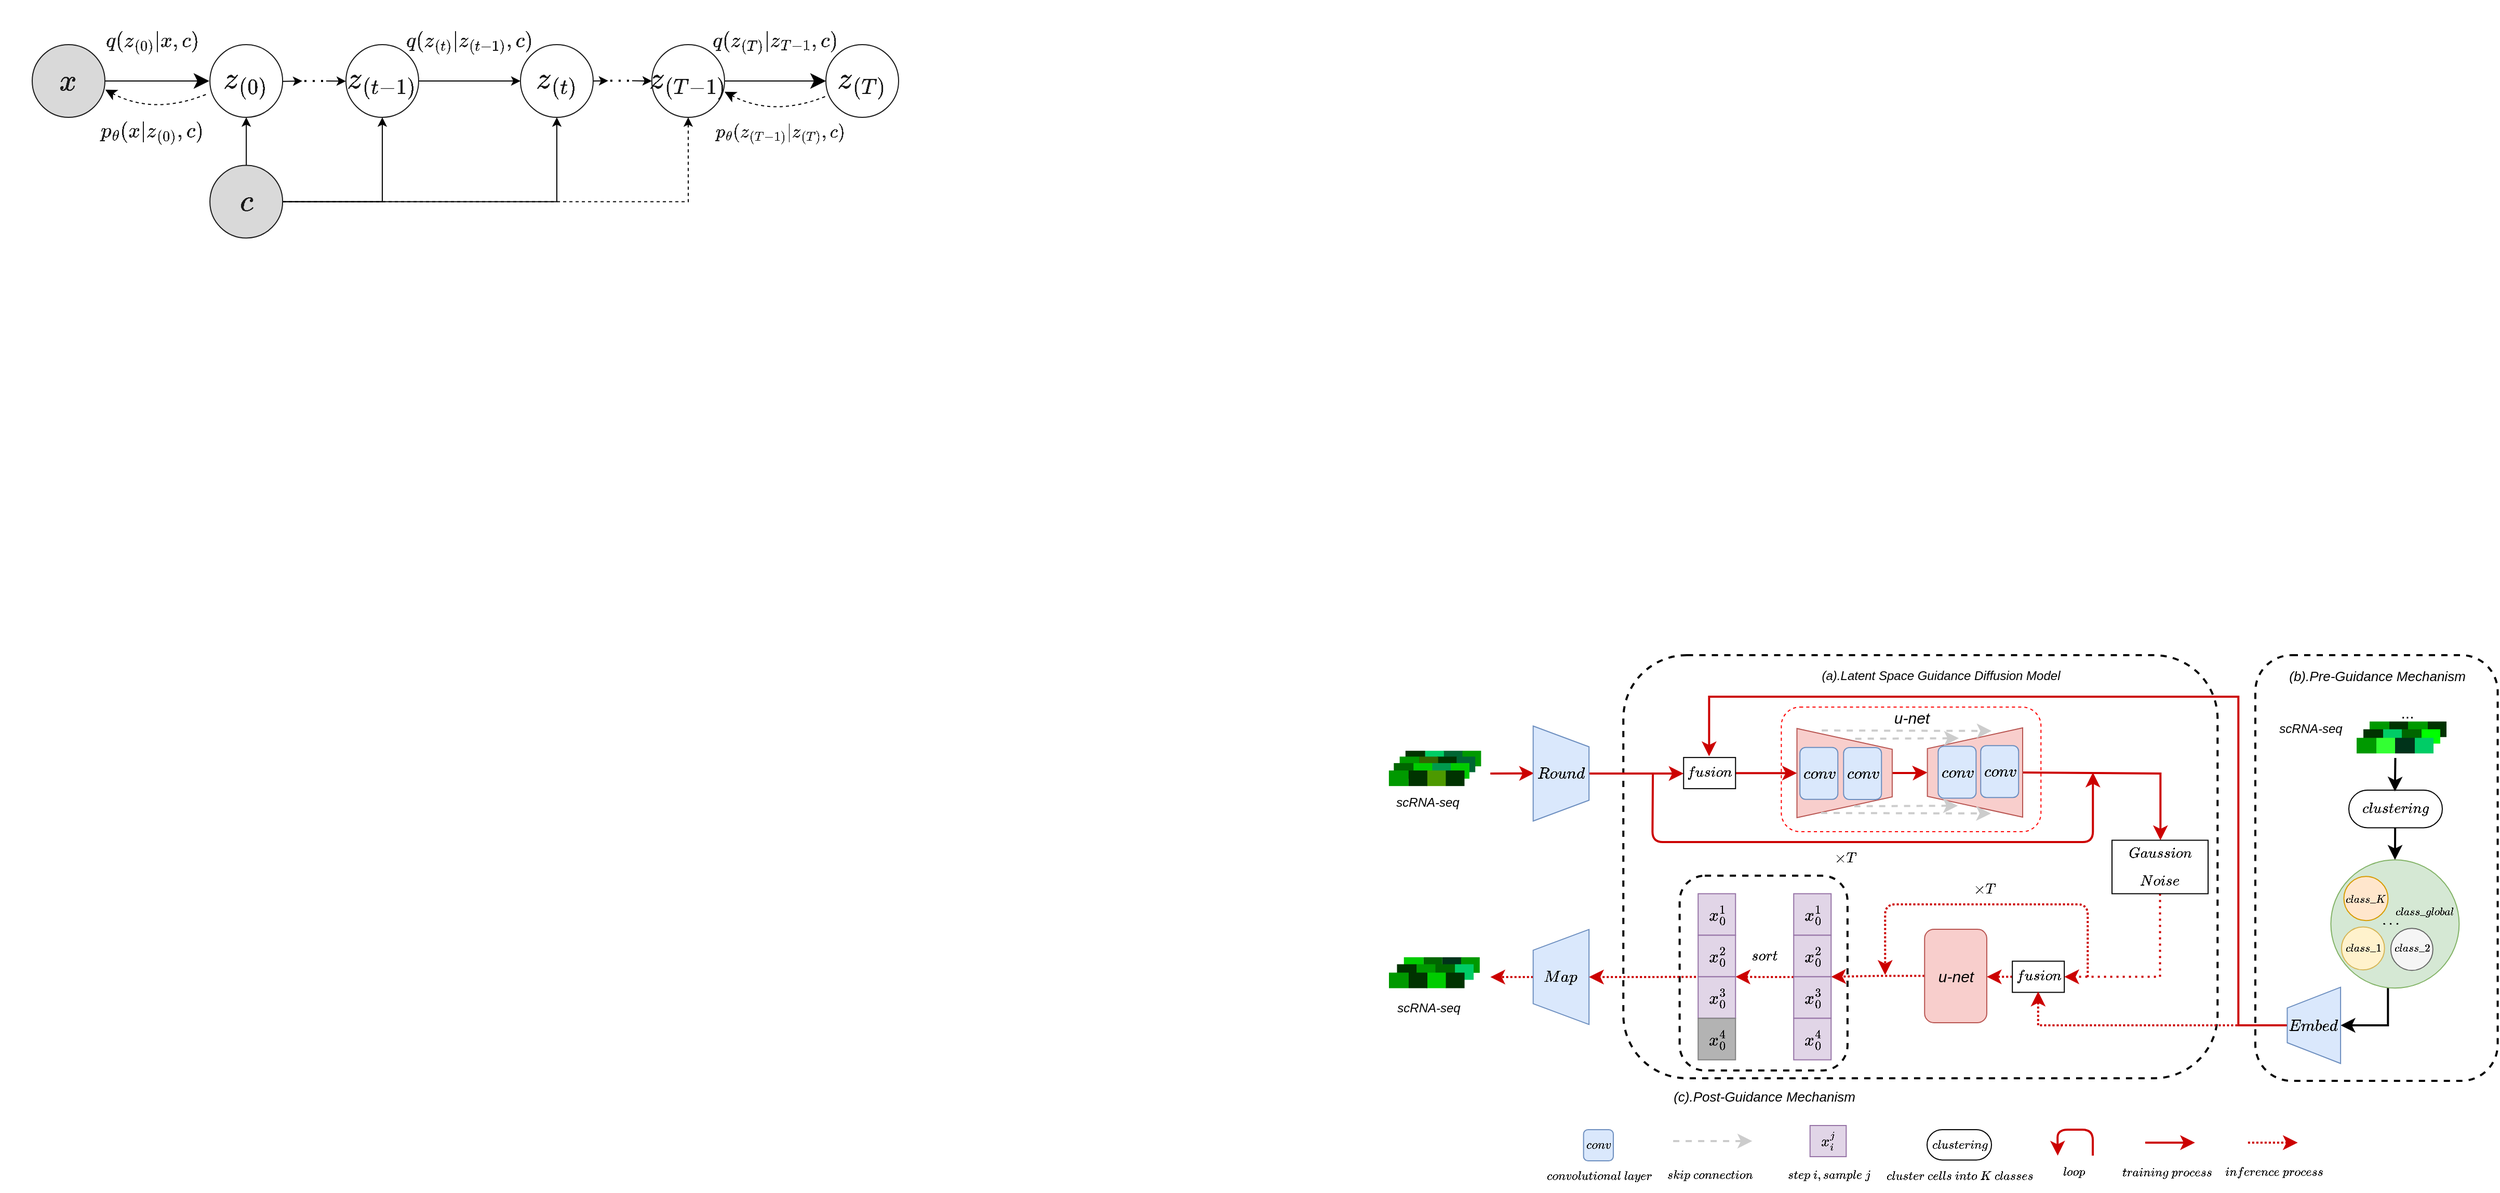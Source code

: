 <mxfile version="21.2.1" type="github">
  <diagram id="a45cf8ec-cd66-6f27-3ac3-be6e809c9e4a" name="Page-1">
    <mxGraphModel dx="1455" dy="835" grid="1" gridSize="10" guides="1" tooltips="1" connect="1" arrows="1" fold="1" page="1" pageScale="1" pageWidth="827" pageHeight="1169" background="none" math="1" shadow="0">
      <root>
        <mxCell id="0" />
        <mxCell id="1" parent="0" />
        <mxCell id="-l9Mk85zTir52LxoKMyz-278" value="" style="rounded=1;whiteSpace=wrap;html=1;strokeColor=default;fontSize=13;fontColor=#000000;fillColor=#FFFFFF;gradientColor=none;fontStyle=2;dashed=1;strokeWidth=2;" parent="1" vertex="1">
          <mxGeometry x="2169.98" y="630" width="233.3" height="410" as="geometry" />
        </mxCell>
        <mxCell id="-l9Mk85zTir52LxoKMyz-266" value="" style="rounded=1;whiteSpace=wrap;html=1;fontSize=13;fontStyle=2;dashed=1;strokeWidth=2;" parent="1" vertex="1">
          <mxGeometry x="1561.63" y="630" width="572" height="407.5" as="geometry" />
        </mxCell>
        <mxCell id="-l9Mk85zTir52LxoKMyz-371" value="" style="rounded=1;whiteSpace=wrap;html=1;dashed=1;sketch=0;fontSize=13;strokeColor=#000000;strokeWidth=2;" parent="1" vertex="1">
          <mxGeometry x="1615.82" y="842.43" width="161.61" height="187.57" as="geometry" />
        </mxCell>
        <mxCell id="-l9Mk85zTir52LxoKMyz-288" value="" style="shape=partialRectangle;html=1;whiteSpace=wrap;connectable=0;overflow=hidden;fillColor=#009900;top=0;left=0;bottom=0;right=0;pointerEvents=1;rounded=1;strokeColor=default;fontFamily=Helvetica;fontSize=12;fontColor=default;fontStyle=2" parent="1" vertex="1">
          <mxGeometry x="2316.99" y="693.89" width="19" height="15" as="geometry">
            <mxRectangle width="19" height="15" as="alternateBounds" />
          </mxGeometry>
        </mxCell>
        <mxCell id="-l9Mk85zTir52LxoKMyz-289" value="" style="shape=partialRectangle;html=1;whiteSpace=wrap;connectable=0;overflow=hidden;fillColor=#003300;top=0;left=0;bottom=0;right=0;pointerEvents=1;rounded=1;strokeColor=default;fontFamily=Helvetica;fontSize=12;fontColor=default;fontStyle=2" parent="1" vertex="1">
          <mxGeometry x="2335.99" y="693.89" width="18" height="15" as="geometry">
            <mxRectangle width="18" height="15" as="alternateBounds" />
          </mxGeometry>
        </mxCell>
        <mxCell id="-l9Mk85zTir52LxoKMyz-297" value="" style="shape=partialRectangle;html=1;whiteSpace=wrap;connectable=0;overflow=hidden;fillColor=#009900;top=0;left=0;bottom=0;right=0;pointerEvents=1;rounded=1;strokeColor=default;fontFamily=Helvetica;fontSize=12;fontColor=default;fontStyle=2" parent="1" vertex="1">
          <mxGeometry x="2279.99" y="693.89" width="19" height="15" as="geometry">
            <mxRectangle width="19" height="15" as="alternateBounds" />
          </mxGeometry>
        </mxCell>
        <mxCell id="-l9Mk85zTir52LxoKMyz-298" value="" style="shape=partialRectangle;html=1;whiteSpace=wrap;connectable=0;overflow=hidden;fillColor=#003300;top=0;left=0;bottom=0;right=0;pointerEvents=1;rounded=1;strokeColor=default;fontFamily=Helvetica;fontSize=12;fontColor=default;fontStyle=2" parent="1" vertex="1">
          <mxGeometry x="2298.99" y="693.89" width="18" height="15" as="geometry">
            <mxRectangle width="18" height="15" as="alternateBounds" />
          </mxGeometry>
        </mxCell>
        <mxCell id="-l9Mk85zTir52LxoKMyz-263" value="" style="rounded=1;whiteSpace=wrap;html=1;strokeColor=#FF0000;fontFamily=Helvetica;fontSize=12;fillColor=#FFFFFF;fontStyle=2;dashed=1;strokeWidth=1;" parent="1" vertex="1">
          <mxGeometry x="1713.7" y="680" width="249.93" height="120" as="geometry" />
        </mxCell>
        <mxCell id="-l9Mk85zTir52LxoKMyz-358" value="" style="shape=partialRectangle;html=1;whiteSpace=wrap;connectable=0;overflow=hidden;fillColor=#00FF00;top=0;left=0;bottom=0;right=0;pointerEvents=1;rounded=1;strokeColor=default;fontFamily=Helvetica;fontSize=12;fontColor=default;fontStyle=2" parent="1" vertex="1">
          <mxGeometry x="2329.99" y="701.39" width="18" height="13.8" as="geometry">
            <mxRectangle width="18" height="15" as="alternateBounds" />
          </mxGeometry>
        </mxCell>
        <mxCell id="-l9Mk85zTir52LxoKMyz-286" value="" style="shape=partialRectangle;html=1;whiteSpace=wrap;connectable=0;overflow=hidden;fillColor=#006600;top=0;left=0;bottom=0;right=0;pointerEvents=1;rounded=1;strokeColor=default;fontFamily=Helvetica;fontSize=12;fontColor=default;fontStyle=2" parent="1" vertex="1">
          <mxGeometry x="2310.99" y="701.39" width="19" height="13" as="geometry">
            <mxRectangle width="19" height="13" as="alternateBounds" />
          </mxGeometry>
        </mxCell>
        <mxCell id="-l9Mk85zTir52LxoKMyz-295" value="" style="shape=partialRectangle;html=1;whiteSpace=wrap;connectable=0;overflow=hidden;fillColor=#003300;top=0;left=0;bottom=0;right=0;pointerEvents=1;rounded=1;strokeColor=default;fontFamily=Helvetica;fontSize=12;fontColor=default;fontStyle=2" parent="1" vertex="1">
          <mxGeometry x="2273.99" y="701.39" width="19" height="13" as="geometry">
            <mxRectangle width="19" height="13" as="alternateBounds" />
          </mxGeometry>
        </mxCell>
        <mxCell id="-l9Mk85zTir52LxoKMyz-296" value="" style="shape=partialRectangle;html=1;whiteSpace=wrap;connectable=0;overflow=hidden;fillColor=#00CC66;top=0;left=0;bottom=0;right=0;pointerEvents=1;rounded=1;strokeColor=default;fontFamily=Helvetica;fontSize=12;fontColor=default;fontStyle=2" parent="1" vertex="1">
          <mxGeometry x="2292.99" y="701.39" width="18" height="13" as="geometry">
            <mxRectangle width="18" height="13" as="alternateBounds" />
          </mxGeometry>
        </mxCell>
        <mxCell id="-l9Mk85zTir52LxoKMyz-353" value="" style="shape=partialRectangle;html=1;whiteSpace=wrap;connectable=0;overflow=hidden;fillColor=#006633;top=0;left=0;bottom=0;right=0;pointerEvents=1;rounded=1;strokeColor=default;fontFamily=Helvetica;fontSize=12;fontColor=default;fontStyle=2" parent="1" vertex="1">
          <mxGeometry x="1388.05" y="722.07" width="19" height="15" as="geometry">
            <mxRectangle width="19" height="15" as="alternateBounds" />
          </mxGeometry>
        </mxCell>
        <mxCell id="-l9Mk85zTir52LxoKMyz-354" value="" style="shape=partialRectangle;html=1;whiteSpace=wrap;connectable=0;overflow=hidden;fillColor=#009900;top=0;left=0;bottom=0;right=0;pointerEvents=1;rounded=1;strokeColor=default;fontFamily=Helvetica;fontSize=12;fontColor=default;fontStyle=2" parent="1" vertex="1">
          <mxGeometry x="1406.7" y="722.07" width="18" height="15" as="geometry">
            <mxRectangle width="18" height="15" as="alternateBounds" />
          </mxGeometry>
        </mxCell>
        <mxCell id="-l9Mk85zTir52LxoKMyz-355" value="" style="shape=partialRectangle;html=1;whiteSpace=wrap;connectable=0;overflow=hidden;fillColor=#003300;top=0;left=0;bottom=0;right=0;pointerEvents=1;rounded=1;strokeColor=default;fontFamily=Helvetica;fontSize=12;fontColor=default;fontStyle=2" parent="1" vertex="1">
          <mxGeometry x="1351.92" y="722.07" width="19" height="15" as="geometry">
            <mxRectangle width="19" height="15" as="alternateBounds" />
          </mxGeometry>
        </mxCell>
        <mxCell id="-l9Mk85zTir52LxoKMyz-356" value="" style="shape=partialRectangle;html=1;whiteSpace=wrap;connectable=0;overflow=hidden;fillColor=#00CC66;top=0;left=0;bottom=0;right=0;pointerEvents=1;rounded=1;strokeColor=default;fontFamily=Helvetica;fontSize=12;fontColor=default;fontStyle=2" parent="1" vertex="1">
          <mxGeometry x="1370.92" y="722.07" width="18" height="15" as="geometry">
            <mxRectangle width="18" height="15" as="alternateBounds" />
          </mxGeometry>
        </mxCell>
        <mxCell id="-l9Mk85zTir52LxoKMyz-349" value="" style="shape=partialRectangle;html=1;whiteSpace=wrap;connectable=0;overflow=hidden;fillColor=#003300;top=0;left=0;bottom=0;right=0;pointerEvents=1;rounded=1;strokeColor=default;fontFamily=Helvetica;fontSize=12;fontColor=default;fontStyle=2" parent="1" vertex="1">
          <mxGeometry x="1382.46" y="727.7" width="19" height="15" as="geometry">
            <mxRectangle width="19" height="15" as="alternateBounds" />
          </mxGeometry>
        </mxCell>
        <mxCell id="-l9Mk85zTir52LxoKMyz-350" value="" style="shape=partialRectangle;html=1;whiteSpace=wrap;connectable=0;overflow=hidden;fillColor=#006633;top=0;left=0;bottom=0;right=0;pointerEvents=1;rounded=1;strokeColor=default;fontFamily=Helvetica;fontSize=12;fontColor=default;fontStyle=2" parent="1" vertex="1">
          <mxGeometry x="1401.11" y="727.7" width="18" height="15" as="geometry">
            <mxRectangle width="18" height="15" as="alternateBounds" />
          </mxGeometry>
        </mxCell>
        <mxCell id="-l9Mk85zTir52LxoKMyz-351" value="" style="shape=partialRectangle;html=1;whiteSpace=wrap;connectable=0;overflow=hidden;fillColor=#009900;top=0;left=0;bottom=0;right=0;pointerEvents=1;rounded=1;strokeColor=default;fontFamily=Helvetica;fontSize=12;fontColor=default;fontStyle=2;gradientColor=none;" parent="1" vertex="1">
          <mxGeometry x="1346.33" y="727.7" width="19" height="15" as="geometry">
            <mxRectangle width="19" height="15" as="alternateBounds" />
          </mxGeometry>
        </mxCell>
        <mxCell id="-l9Mk85zTir52LxoKMyz-352" value="" style="shape=partialRectangle;html=1;whiteSpace=wrap;connectable=0;overflow=hidden;fillColor=#336600;top=0;left=0;bottom=0;right=0;pointerEvents=1;rounded=1;strokeColor=default;fontFamily=Helvetica;fontSize=12;fontColor=default;fontStyle=2" parent="1" vertex="1">
          <mxGeometry x="1365.33" y="727.7" width="18" height="15" as="geometry">
            <mxRectangle width="18" height="15" as="alternateBounds" />
          </mxGeometry>
        </mxCell>
        <mxCell id="-l9Mk85zTir52LxoKMyz-345" value="" style="shape=partialRectangle;html=1;whiteSpace=wrap;connectable=0;overflow=hidden;fillColor=#00994D;top=0;left=0;bottom=0;right=0;pointerEvents=1;rounded=1;strokeColor=default;fontFamily=Helvetica;fontSize=12;fontColor=default;fontStyle=2" parent="1" vertex="1">
          <mxGeometry x="1376.81" y="733.95" width="19" height="15" as="geometry">
            <mxRectangle width="19" height="15" as="alternateBounds" />
          </mxGeometry>
        </mxCell>
        <mxCell id="-l9Mk85zTir52LxoKMyz-346" value="" style="shape=partialRectangle;html=1;whiteSpace=wrap;connectable=0;overflow=hidden;fillColor=#00CC00;top=0;left=0;bottom=0;right=0;pointerEvents=1;rounded=1;strokeColor=default;fontFamily=Helvetica;fontSize=12;fontColor=default;fontStyle=2" parent="1" vertex="1">
          <mxGeometry x="1395.46" y="733.95" width="18" height="15" as="geometry">
            <mxRectangle width="18" height="15" as="alternateBounds" />
          </mxGeometry>
        </mxCell>
        <mxCell id="-l9Mk85zTir52LxoKMyz-347" value="" style="shape=partialRectangle;html=1;whiteSpace=wrap;connectable=0;overflow=hidden;fillColor=#006600;top=0;left=0;bottom=0;right=0;pointerEvents=1;rounded=1;strokeColor=default;fontFamily=Helvetica;fontSize=12;fontColor=default;fontStyle=2" parent="1" vertex="1">
          <mxGeometry x="1340.68" y="733.95" width="19" height="15" as="geometry">
            <mxRectangle width="19" height="15" as="alternateBounds" />
          </mxGeometry>
        </mxCell>
        <mxCell id="-l9Mk85zTir52LxoKMyz-348" value="" style="shape=partialRectangle;html=1;whiteSpace=wrap;connectable=0;overflow=hidden;fillColor=#00CC00;top=0;left=0;bottom=0;right=0;pointerEvents=1;rounded=1;strokeColor=default;fontFamily=Helvetica;fontSize=12;fontColor=default;fontStyle=2" parent="1" vertex="1">
          <mxGeometry x="1359.68" y="733.95" width="18" height="15" as="geometry">
            <mxRectangle width="18" height="15" as="alternateBounds" />
          </mxGeometry>
        </mxCell>
        <mxCell id="-l9Mk85zTir52LxoKMyz-212" value="" style="shape=partialRectangle;html=1;whiteSpace=wrap;connectable=0;overflow=hidden;top=0;left=0;bottom=0;right=0;pointerEvents=1;rounded=1;fontFamily=Helvetica;fontSize=12;fillColor=#00331A;fontStyle=2" parent="1" vertex="1">
          <mxGeometry x="1387.39" y="920.94" width="19" height="15" as="geometry">
            <mxRectangle width="19" height="15" as="alternateBounds" />
          </mxGeometry>
        </mxCell>
        <mxCell id="-l9Mk85zTir52LxoKMyz-213" value="" style="shape=partialRectangle;html=1;whiteSpace=wrap;connectable=0;overflow=hidden;fillColor=#009900;top=0;left=0;bottom=0;right=0;pointerEvents=1;rounded=1;strokeColor=default;fontFamily=Helvetica;fontSize=12;fontColor=default;fontStyle=2" parent="1" vertex="1">
          <mxGeometry x="1405.39" y="920.94" width="18" height="15" as="geometry">
            <mxRectangle width="18" height="15" as="alternateBounds" />
          </mxGeometry>
        </mxCell>
        <mxCell id="-l9Mk85zTir52LxoKMyz-241" value="" style="shape=partialRectangle;html=1;whiteSpace=wrap;connectable=0;overflow=hidden;top=0;left=0;bottom=0;right=0;pointerEvents=1;rounded=1;fontFamily=Helvetica;fontSize=12;fillColor=#00CC00;fontStyle=2" parent="1" vertex="1">
          <mxGeometry x="1350.39" y="920.94" width="19" height="15" as="geometry">
            <mxRectangle width="19" height="15" as="alternateBounds" />
          </mxGeometry>
        </mxCell>
        <mxCell id="-l9Mk85zTir52LxoKMyz-242" value="" style="shape=partialRectangle;html=1;whiteSpace=wrap;connectable=0;overflow=hidden;fillColor=#006600;top=0;left=0;bottom=0;right=0;pointerEvents=1;rounded=1;strokeColor=default;fontFamily=Helvetica;fontSize=12;fontColor=default;fontStyle=2" parent="1" vertex="1">
          <mxGeometry x="1369.39" y="920.94" width="18" height="15" as="geometry">
            <mxRectangle width="18" height="15" as="alternateBounds" />
          </mxGeometry>
        </mxCell>
        <mxCell id="-l9Mk85zTir52LxoKMyz-331" value="" style="shape=partialRectangle;html=1;whiteSpace=wrap;connectable=0;overflow=hidden;fillColor=#006600;top=0;left=0;bottom=0;right=0;pointerEvents=1;rounded=1;strokeColor=default;fontFamily=Helvetica;fontSize=12;fontColor=default;fontStyle=2" parent="1" vertex="1">
          <mxGeometry x="1380.87" y="927.69" width="19" height="15" as="geometry">
            <mxRectangle width="19" height="15" as="alternateBounds" />
          </mxGeometry>
        </mxCell>
        <mxCell id="-l9Mk85zTir52LxoKMyz-332" value="" style="shape=partialRectangle;html=1;whiteSpace=wrap;connectable=0;overflow=hidden;fillColor=#00CC66;top=0;left=0;bottom=0;right=0;pointerEvents=1;rounded=1;strokeColor=default;fontFamily=Helvetica;fontSize=12;fontColor=default;fontStyle=2" parent="1" vertex="1">
          <mxGeometry x="1399.52" y="927.69" width="18" height="15" as="geometry">
            <mxRectangle width="18" height="15" as="alternateBounds" />
          </mxGeometry>
        </mxCell>
        <mxCell id="-l9Mk85zTir52LxoKMyz-333" value="" style="shape=partialRectangle;html=1;whiteSpace=wrap;connectable=0;overflow=hidden;fillColor=#003300;top=0;left=0;bottom=0;right=0;pointerEvents=1;rounded=1;strokeColor=default;fontFamily=Helvetica;fontSize=12;fontColor=default;fontStyle=2" parent="1" vertex="1">
          <mxGeometry x="1343.74" y="927.69" width="19" height="15" as="geometry">
            <mxRectangle width="19" height="15" as="alternateBounds" />
          </mxGeometry>
        </mxCell>
        <mxCell id="-l9Mk85zTir52LxoKMyz-334" value="" style="shape=partialRectangle;html=1;whiteSpace=wrap;connectable=0;overflow=hidden;fillColor=#009900;top=0;left=0;bottom=0;right=0;pointerEvents=1;rounded=1;strokeColor=default;fontFamily=Helvetica;fontSize=12;fontColor=default;fontStyle=2" parent="1" vertex="1">
          <mxGeometry x="1362.74" y="927.69" width="18" height="15" as="geometry">
            <mxRectangle width="18" height="15" as="alternateBounds" />
          </mxGeometry>
        </mxCell>
        <mxCell id="-l9Mk85zTir52LxoKMyz-21" value="" style="ellipse;whiteSpace=wrap;html=1;aspect=fixed;fontSize=72;fontColor=#1A1A1A;" parent="1" vertex="1">
          <mxGeometry height="2.75" as="geometry" />
        </mxCell>
        <mxCell id="-l9Mk85zTir52LxoKMyz-260" style="edgeStyle=orthogonalEdgeStyle;rounded=0;jumpSize=16;orthogonalLoop=1;jettySize=auto;html=1;entryX=0.5;entryY=1;entryDx=0;entryDy=0;fontSize=13;fontColor=#000000;startArrow=none;startFill=0;endArrow=classic;endFill=1;startSize=16;endSize=8;fontStyle=2;strokeWidth=2;" parent="1" source="-l9Mk85zTir52LxoKMyz-162" target="-l9Mk85zTir52LxoKMyz-259" edge="1">
          <mxGeometry relative="1" as="geometry">
            <mxPoint x="2279.08" y="978.31" as="targetPoint" />
            <Array as="points">
              <mxPoint x="2297.63" y="987" />
            </Array>
          </mxGeometry>
        </mxCell>
        <mxCell id="-l9Mk85zTir52LxoKMyz-162" value="" style="ellipse;whiteSpace=wrap;html=1;aspect=fixed;labelBorderColor=none;fillColor=#d5e8d4;strokeColor=#82b366;fontStyle=2;sketch=0;" parent="1" vertex="1">
          <mxGeometry x="2242.68" y="827.13" width="123.5" height="123.5" as="geometry" />
        </mxCell>
        <mxCell id="-l9Mk85zTir52LxoKMyz-163" value="" style="ellipse;whiteSpace=wrap;html=1;aspect=fixed;labelBorderColor=none;gradientDirection=south;fillColor=#fff2cc;strokeColor=#d6b656;fontStyle=2" parent="1" vertex="1">
          <mxGeometry x="2252.93" y="891.73" width="41.4" height="41.4" as="geometry" />
        </mxCell>
        <mxCell id="-l9Mk85zTir52LxoKMyz-310" style="edgeStyle=orthogonalEdgeStyle;rounded=0;jumpSize=16;orthogonalLoop=1;jettySize=auto;html=1;fontSize=15;fontColor=#000000;startArrow=none;startFill=0;endArrow=classic;endFill=1;startSize=16;endSize=8;strokeWidth=2;dashed=1;dashPattern=1 1;strokeColor=#CC0000;" parent="1" source="-l9Mk85zTir52LxoKMyz-169" target="-l9Mk85zTir52LxoKMyz-172" edge="1">
          <mxGeometry relative="1" as="geometry">
            <Array as="points">
              <mxPoint x="1923.63" y="939" />
              <mxPoint x="1923.63" y="939" />
            </Array>
          </mxGeometry>
        </mxCell>
        <mxCell id="-l9Mk85zTir52LxoKMyz-169" value="" style="rounded=0;whiteSpace=wrap;html=1;fontStyle=2" parent="1" vertex="1">
          <mxGeometry x="1936.09" y="924.75" width="50" height="30" as="geometry" />
        </mxCell>
        <mxCell id="-l9Mk85zTir52LxoKMyz-170" value="$$fusion$$" style="text;html=1;align=center;verticalAlign=middle;resizable=0;points=[];autosize=1;strokeColor=none;fillColor=none;fontSize=12;fontFamily=Helvetica;fontColor=default;fontStyle=2" parent="1" vertex="1">
          <mxGeometry x="1921.09" y="923.94" width="80" height="30" as="geometry" />
        </mxCell>
        <mxCell id="-l9Mk85zTir52LxoKMyz-309" style="edgeStyle=orthogonalEdgeStyle;rounded=0;jumpSize=16;orthogonalLoop=1;jettySize=auto;html=1;entryX=1;entryY=0.5;entryDx=0;entryDy=0;fontSize=15;fontColor=#000000;startArrow=none;startFill=0;endArrow=classic;endFill=1;startSize=16;endSize=8;strokeWidth=2;strokeColor=#CC0000;dashed=1;dashPattern=1 2;" parent="1" source="-l9Mk85zTir52LxoKMyz-178" target="-l9Mk85zTir52LxoKMyz-169" edge="1">
          <mxGeometry relative="1" as="geometry">
            <Array as="points">
              <mxPoint x="2078.63" y="940" />
            </Array>
          </mxGeometry>
        </mxCell>
        <mxCell id="-l9Mk85zTir52LxoKMyz-183" value="&lt;font style=&quot;font-size: 12px;&quot;&gt;scRNA-seq&lt;/font&gt;" style="text;html=1;align=center;verticalAlign=middle;resizable=0;points=[];autosize=1;strokeColor=none;fillColor=none;fontSize=10;fontFamily=Helvetica;fontColor=default;horizontal=0;fontStyle=2;rotation=90;" parent="1" vertex="1">
          <mxGeometry x="1353.4" y="737.07" width="40" height="70" as="geometry" />
        </mxCell>
        <mxCell id="-l9Mk85zTir52LxoKMyz-185" value="&lt;font style=&quot;font-size: 9px;&quot;&gt;$$class\_1$$&lt;/font&gt;" style="text;html=1;align=center;verticalAlign=middle;resizable=0;points=[];autosize=1;strokeColor=none;fillColor=none;fontSize=14;fontFamily=Helvetica;fontColor=default;fontStyle=2" parent="1" vertex="1">
          <mxGeometry x="2233.63" y="897.12" width="80" height="30" as="geometry" />
        </mxCell>
        <mxCell id="-l9Mk85zTir52LxoKMyz-189" value="$$×T$$" style="text;html=1;align=center;verticalAlign=middle;resizable=0;points=[];autosize=1;strokeColor=none;fillColor=none;fontStyle=2" parent="1" vertex="1">
          <mxGeometry x="1878.76" y="840.12" width="60" height="30" as="geometry" />
        </mxCell>
        <mxCell id="-l9Mk85zTir52LxoKMyz-216" value="" style="shape=partialRectangle;html=1;whiteSpace=wrap;connectable=0;overflow=hidden;fillColor=#00CC00;top=0;left=0;bottom=0;right=0;pointerEvents=1;rounded=1;strokeColor=default;fontFamily=Helvetica;fontSize=12;fontColor=default;fontStyle=2" parent="1" vertex="1">
          <mxGeometry x="1372.13" y="935.75" width="19" height="15" as="geometry">
            <mxRectangle width="19" height="15" as="alternateBounds" />
          </mxGeometry>
        </mxCell>
        <mxCell id="-l9Mk85zTir52LxoKMyz-217" value="" style="shape=partialRectangle;html=1;whiteSpace=wrap;connectable=0;overflow=hidden;fillColor=#003300;top=0;left=0;bottom=0;right=0;pointerEvents=1;rounded=1;strokeColor=default;fontFamily=Helvetica;fontSize=12;fontColor=default;fontStyle=2" parent="1" vertex="1">
          <mxGeometry x="1390.78" y="935.75" width="18" height="15" as="geometry">
            <mxRectangle width="18" height="15" as="alternateBounds" />
          </mxGeometry>
        </mxCell>
        <mxCell id="-l9Mk85zTir52LxoKMyz-222" value="" style="ellipse;whiteSpace=wrap;html=1;aspect=fixed;labelBorderColor=none;gradientDirection=south;fillColor=#f5f5f5;fontColor=#333333;strokeColor=#666666;fontStyle=2" parent="1" vertex="1">
          <mxGeometry x="2300.41" y="893.13" width="40.5" height="40.5" as="geometry" />
        </mxCell>
        <mxCell id="-l9Mk85zTir52LxoKMyz-223" value="&lt;font style=&quot;font-size: 9px;&quot;&gt;$$class\_2$$&lt;/font&gt;" style="text;html=1;align=center;verticalAlign=middle;resizable=0;points=[];autosize=1;strokeColor=none;fillColor=none;fontSize=14;fontFamily=Helvetica;fontColor=default;fontStyle=2" parent="1" vertex="1">
          <mxGeometry x="2280.81" y="897.12" width="80" height="30" as="geometry" />
        </mxCell>
        <mxCell id="-l9Mk85zTir52LxoKMyz-224" value="" style="ellipse;whiteSpace=wrap;html=1;aspect=fixed;labelBorderColor=none;gradientDirection=south;fillColor=#ffe6cc;strokeColor=#d79b00;fontStyle=2" parent="1" vertex="1">
          <mxGeometry x="2255.21" y="843.13" width="42.5" height="42.5" as="geometry" />
        </mxCell>
        <mxCell id="-l9Mk85zTir52LxoKMyz-225" value="&lt;font style=&quot;font-size: 9px;&quot;&gt;$$class\_K$$&lt;/font&gt;" style="text;html=1;align=center;verticalAlign=middle;resizable=0;points=[];autosize=1;strokeColor=none;fillColor=none;fontSize=14;fontFamily=Helvetica;fontColor=default;fontStyle=2" parent="1" vertex="1">
          <mxGeometry x="2236.46" y="850.0" width="80" height="30" as="geometry" />
        </mxCell>
        <mxCell id="-l9Mk85zTir52LxoKMyz-226" value="&lt;font style=&quot;font-size: 12px;&quot;&gt;$$...$$&lt;/font&gt;" style="text;html=1;align=center;verticalAlign=middle;resizable=0;points=[];autosize=1;strokeColor=none;fillColor=none;fontStyle=2" parent="1" vertex="1">
          <mxGeometry x="2270.16" y="870.12" width="60" height="30" as="geometry" />
        </mxCell>
        <mxCell id="-l9Mk85zTir52LxoKMyz-227" value="&lt;font style=&quot;font-size: 9px;&quot;&gt;$$class\_global$$&lt;/font&gt;" style="text;html=1;align=center;verticalAlign=middle;resizable=0;points=[];autosize=1;strokeColor=none;fillColor=none;fontStyle=2" parent="1" vertex="1">
          <mxGeometry x="2282.54" y="861.63" width="100" height="30" as="geometry" />
        </mxCell>
        <mxCell id="-l9Mk85zTir52LxoKMyz-239" value="&lt;font style=&quot;font-size: 12px;&quot;&gt;$$sort$$&lt;/font&gt;" style="text;html=1;align=center;verticalAlign=middle;resizable=0;points=[];autosize=1;strokeColor=none;fillColor=none;fontSize=18;fontStyle=2" parent="1" vertex="1">
          <mxGeometry x="1661.63" y="899.75" width="70" height="40" as="geometry" />
        </mxCell>
        <mxCell id="-l9Mk85zTir52LxoKMyz-245" value="" style="shape=partialRectangle;html=1;whiteSpace=wrap;connectable=0;overflow=hidden;fillColor=#009900;top=0;left=0;bottom=0;right=0;pointerEvents=1;rounded=1;strokeColor=default;fontFamily=Helvetica;fontSize=12;fontColor=default;fontStyle=2" parent="1" vertex="1">
          <mxGeometry x="1336" y="935.75" width="19" height="15" as="geometry">
            <mxRectangle width="19" height="15" as="alternateBounds" />
          </mxGeometry>
        </mxCell>
        <mxCell id="-l9Mk85zTir52LxoKMyz-246" value="" style="shape=partialRectangle;html=1;whiteSpace=wrap;connectable=0;overflow=hidden;fillColor=#003300;top=0;left=0;bottom=0;right=0;pointerEvents=1;rounded=1;strokeColor=default;fontFamily=Helvetica;fontSize=12;fontColor=default;fontStyle=2" parent="1" vertex="1">
          <mxGeometry x="1355" y="935.75" width="18" height="15" as="geometry">
            <mxRectangle width="18" height="15" as="alternateBounds" />
          </mxGeometry>
        </mxCell>
        <mxCell id="-l9Mk85zTir52LxoKMyz-315" style="edgeStyle=orthogonalEdgeStyle;rounded=0;jumpSize=16;orthogonalLoop=1;jettySize=auto;html=1;fontSize=15;fontColor=#000000;startArrow=none;startFill=0;endArrow=classic;endFill=1;startSize=16;endSize=8;strokeWidth=2;dashed=1;dashPattern=1 1;strokeColor=#CC0000;" parent="1" source="-l9Mk85zTir52LxoKMyz-253" edge="1">
          <mxGeometry relative="1" as="geometry">
            <mxPoint x="1433.63" y="940" as="targetPoint" />
          </mxGeometry>
        </mxCell>
        <mxCell id="-l9Mk85zTir52LxoKMyz-253" value="" style="shape=trapezoid;perimeter=trapezoidPerimeter;whiteSpace=wrap;html=1;fixedSize=1;strokeColor=#6c8ebf;fontSize=15;fillColor=#dae8fc;rotation=-90;verticalAlign=top;fontStyle=2" parent="1" vertex="1">
          <mxGeometry x="1455.96" y="913.06" width="91.5" height="53.76" as="geometry" />
        </mxCell>
        <mxCell id="-l9Mk85zTir52LxoKMyz-254" value="&lt;font style=&quot;font-size: 13px;&quot;&gt;$$Map$$&lt;/font&gt;" style="text;html=1;align=center;verticalAlign=middle;resizable=0;points=[];autosize=1;strokeColor=none;fillColor=none;fontSize=15;fontColor=#000000;fontStyle=2" parent="1" vertex="1">
          <mxGeometry x="1460.96" y="924.94" width="80" height="30" as="geometry" />
        </mxCell>
        <mxCell id="-l9Mk85zTir52LxoKMyz-318" style="edgeStyle=orthogonalEdgeStyle;rounded=0;jumpSize=16;orthogonalLoop=1;jettySize=auto;html=1;entryX=0.5;entryY=1;entryDx=0;entryDy=0;fontSize=15;fontColor=#000000;startArrow=none;startFill=0;endArrow=classic;endFill=1;startSize=16;endSize=8;strokeWidth=2;strokeColor=#CC0000;" parent="1" source="-l9Mk85zTir52LxoKMyz-321" target="-l9Mk85zTir52LxoKMyz-360" edge="1">
          <mxGeometry relative="1" as="geometry" />
        </mxCell>
        <mxCell id="-l9Mk85zTir52LxoKMyz-402" style="edgeStyle=orthogonalEdgeStyle;rounded=1;jumpSize=16;orthogonalLoop=1;jettySize=auto;html=1;entryX=0.25;entryY=0.531;entryDx=0;entryDy=0;entryPerimeter=0;strokeColor=#CC0000;strokeWidth=2;fontSize=10;fontColor=#000000;startArrow=none;startFill=0;endArrow=classic;endFill=1;startSize=16;endSize=8;exitX=0.5;exitY=0;exitDx=0;exitDy=0;" parent="1" edge="1">
          <mxGeometry relative="1" as="geometry">
            <mxPoint x="1524.59" y="744.0" as="sourcePoint" />
            <mxPoint x="1619.63" y="744" as="targetPoint" />
          </mxGeometry>
        </mxCell>
        <mxCell id="-l9Mk85zTir52LxoKMyz-311" style="edgeStyle=orthogonalEdgeStyle;rounded=0;jumpSize=16;orthogonalLoop=1;jettySize=auto;html=1;entryX=1;entryY=1;entryDx=0;entryDy=0;fontSize=15;fontColor=#000000;startArrow=none;startFill=0;endArrow=classic;endFill=1;startSize=16;endSize=8;strokeWidth=2;dashed=1;dashPattern=1 1;strokeColor=#CC0000;" parent="1" source="-l9Mk85zTir52LxoKMyz-172" target="-l9Mk85zTir52LxoKMyz-270" edge="1">
          <mxGeometry relative="1" as="geometry">
            <Array as="points">
              <mxPoint x="1806.63" y="939" />
              <mxPoint x="1806.63" y="940" />
            </Array>
          </mxGeometry>
        </mxCell>
        <mxCell id="-l9Mk85zTir52LxoKMyz-172" value="&lt;font style=&quot;font-size: 15px;&quot;&gt;&lt;span&gt;u-net&lt;/span&gt;&lt;/font&gt;" style="rounded=1;whiteSpace=wrap;html=1;strokeColor=#b85450;fontFamily=Helvetica;fontSize=12;fillColor=#f8cecc;fontStyle=2" parent="1" vertex="1">
          <mxGeometry x="1851.62" y="893.94" width="59.86" height="90" as="geometry" />
        </mxCell>
        <mxCell id="-l9Mk85zTir52LxoKMyz-261" style="edgeStyle=orthogonalEdgeStyle;rounded=0;jumpSize=16;orthogonalLoop=1;jettySize=auto;html=1;entryX=0.498;entryY=1.002;entryDx=0;entryDy=0;entryPerimeter=0;fontSize=13;fontColor=#000000;startArrow=none;startFill=0;endArrow=classic;endFill=1;startSize=16;endSize=8;fontStyle=2;strokeWidth=2;strokeColor=#CC0000;dashed=1;dashPattern=1 1;" parent="1" source="-l9Mk85zTir52LxoKMyz-259" target="-l9Mk85zTir52LxoKMyz-170" edge="1">
          <mxGeometry relative="1" as="geometry" />
        </mxCell>
        <mxCell id="-l9Mk85zTir52LxoKMyz-320" style="edgeStyle=orthogonalEdgeStyle;rounded=0;jumpSize=16;orthogonalLoop=1;jettySize=auto;html=1;entryX=0.507;entryY=-0.023;entryDx=0;entryDy=0;fontSize=15;fontColor=#000000;startArrow=none;startFill=0;endArrow=classic;endFill=1;startSize=16;endSize=8;entryPerimeter=0;exitX=0.5;exitY=0;exitDx=0;exitDy=0;strokeWidth=2;strokeColor=#CC0000;" parent="1" source="-l9Mk85zTir52LxoKMyz-259" target="-l9Mk85zTir52LxoKMyz-323" edge="1">
          <mxGeometry relative="1" as="geometry">
            <mxPoint x="2203.63" y="987" as="sourcePoint" />
            <Array as="points">
              <mxPoint x="2153.63" y="987" />
              <mxPoint x="2153.63" y="670" />
              <mxPoint x="1644.63" y="670" />
            </Array>
          </mxGeometry>
        </mxCell>
        <mxCell id="-l9Mk85zTir52LxoKMyz-259" value="" style="shape=trapezoid;perimeter=trapezoidPerimeter;whiteSpace=wrap;html=1;fixedSize=1;strokeColor=#6c8ebf;fontSize=13;fillColor=#dae8fc;rotation=-90;fontStyle=2" parent="1" vertex="1">
          <mxGeometry x="2189.67" y="960.85" width="73.41" height="51.34" as="geometry" />
        </mxCell>
        <mxCell id="-l9Mk85zTir52LxoKMyz-262" value="" style="endArrow=classic;html=1;rounded=1;fontSize=13;fontColor=#000000;startSize=16;endSize=8;jumpSize=16;fontStyle=2;strokeWidth=2;dashed=1;dashPattern=1 1;strokeColor=#CC0000;" parent="1" edge="1">
          <mxGeometry width="50" height="50" relative="1" as="geometry">
            <mxPoint x="2008.63" y="940" as="sourcePoint" />
            <mxPoint x="1813.63" y="938" as="targetPoint" />
            <Array as="points">
              <mxPoint x="2008.63" y="870" />
              <mxPoint x="1923.63" y="870" />
              <mxPoint x="1813.63" y="870" />
            </Array>
          </mxGeometry>
        </mxCell>
        <mxCell id="-l9Mk85zTir52LxoKMyz-319" style="edgeStyle=orthogonalEdgeStyle;rounded=0;jumpSize=16;orthogonalLoop=1;jettySize=auto;html=1;fontSize=15;fontColor=#000000;startArrow=none;startFill=0;endArrow=classic;endFill=1;startSize=16;endSize=8;exitX=0.5;exitY=1;exitDx=0;exitDy=0;strokeWidth=2;strokeColor=#CC0000;" parent="1" source="-l9Mk85zTir52LxoKMyz-361" target="-l9Mk85zTir52LxoKMyz-178" edge="1">
          <mxGeometry relative="1" as="geometry">
            <mxPoint x="2063.63" y="820" as="targetPoint" />
            <Array as="points">
              <mxPoint x="2078.63" y="744" />
            </Array>
          </mxGeometry>
        </mxCell>
        <mxCell id="-l9Mk85zTir52LxoKMyz-269" value="&lt;font style=&quot;font-size: 14px;&quot;&gt;$$x_{0}^1$$&lt;/font&gt;" style="rounded=0;whiteSpace=wrap;html=1;strokeColor=#9673a6;fontFamily=Helvetica;fontSize=12;fillColor=#e1d5e7;fontStyle=2" parent="1" vertex="1">
          <mxGeometry x="1725.63" y="859.75" width="36" height="40" as="geometry" />
        </mxCell>
        <mxCell id="-l9Mk85zTir52LxoKMyz-270" value="&lt;font style=&quot;font-size: 14px;&quot;&gt;$$x_{0}^2$$&lt;/font&gt;" style="rounded=0;whiteSpace=wrap;html=1;strokeColor=#9673a6;fontFamily=Helvetica;fontSize=12;fillColor=#e1d5e7;fontStyle=2" parent="1" vertex="1">
          <mxGeometry x="1725.63" y="899.75" width="36" height="40" as="geometry" />
        </mxCell>
        <mxCell id="-l9Mk85zTir52LxoKMyz-312" style="edgeStyle=orthogonalEdgeStyle;rounded=0;jumpSize=16;orthogonalLoop=1;jettySize=auto;html=1;entryX=1;entryY=1;entryDx=0;entryDy=0;fontSize=15;fontColor=#000000;startArrow=none;startFill=0;endArrow=classic;endFill=1;startSize=16;endSize=8;strokeWidth=2;strokeColor=#CC0000;dashed=1;dashPattern=1 1;" parent="1" source="-l9Mk85zTir52LxoKMyz-271" target="-l9Mk85zTir52LxoKMyz-274" edge="1">
          <mxGeometry relative="1" as="geometry">
            <Array as="points">
              <mxPoint x="1693.63" y="940" />
              <mxPoint x="1693.63" y="940" />
            </Array>
          </mxGeometry>
        </mxCell>
        <mxCell id="-l9Mk85zTir52LxoKMyz-271" value="&lt;font style=&quot;font-size: 14px;&quot;&gt;$$x_{0}^3$$&lt;/font&gt;" style="rounded=0;whiteSpace=wrap;html=1;strokeColor=#9673a6;fontFamily=Helvetica;fontSize=12;fillColor=#e1d5e7;fontStyle=2" parent="1" vertex="1">
          <mxGeometry x="1725.63" y="939.75" width="36" height="40" as="geometry" />
        </mxCell>
        <mxCell id="-l9Mk85zTir52LxoKMyz-272" value="&lt;font style=&quot;font-size: 14px;&quot;&gt;$$x_{0}^4$$&lt;/font&gt;" style="rounded=0;whiteSpace=wrap;html=1;strokeColor=#9673a6;fontFamily=Helvetica;fontSize=12;fillColor=#e1d5e7;fontStyle=2" parent="1" vertex="1">
          <mxGeometry x="1725.63" y="979.75" width="36" height="40" as="geometry" />
        </mxCell>
        <mxCell id="-l9Mk85zTir52LxoKMyz-273" value="&lt;font style=&quot;font-size: 14px;&quot;&gt;$$x_{0}^1$$&lt;/font&gt;" style="rounded=0;whiteSpace=wrap;html=1;strokeColor=#9673a6;fontFamily=Helvetica;fontSize=12;fillColor=#e1d5e7;fontStyle=2" parent="1" vertex="1">
          <mxGeometry x="1633.63" y="859.75" width="36" height="40" as="geometry" />
        </mxCell>
        <mxCell id="-l9Mk85zTir52LxoKMyz-314" style="edgeStyle=orthogonalEdgeStyle;rounded=0;jumpSize=16;orthogonalLoop=1;jettySize=auto;html=1;entryX=0.5;entryY=1;entryDx=0;entryDy=0;fontSize=15;fontColor=#000000;startArrow=none;startFill=0;endArrow=classic;endFill=1;startSize=16;endSize=8;strokeWidth=2;dashed=1;dashPattern=1 1;strokeColor=#CC0000;" parent="1" source="-l9Mk85zTir52LxoKMyz-274" target="-l9Mk85zTir52LxoKMyz-253" edge="1">
          <mxGeometry relative="1" as="geometry">
            <Array as="points">
              <mxPoint x="1581.63" y="940" />
              <mxPoint x="1581.63" y="939" />
            </Array>
          </mxGeometry>
        </mxCell>
        <mxCell id="-l9Mk85zTir52LxoKMyz-274" value="&lt;font style=&quot;font-size: 14px;&quot;&gt;$$x_{0}^2$$&lt;/font&gt;" style="rounded=0;whiteSpace=wrap;html=1;strokeColor=#9673a6;fontFamily=Helvetica;fontSize=12;fillColor=#e1d5e7;fontStyle=2" parent="1" vertex="1">
          <mxGeometry x="1633.63" y="899.75" width="36" height="40" as="geometry" />
        </mxCell>
        <mxCell id="-l9Mk85zTir52LxoKMyz-275" value="&lt;font style=&quot;font-size: 14px;&quot;&gt;$$x_{0}^3$$&lt;/font&gt;" style="rounded=0;whiteSpace=wrap;html=1;strokeColor=#9673a6;fontFamily=Helvetica;fontSize=12;fillColor=#e1d5e7;fontStyle=2" parent="1" vertex="1">
          <mxGeometry x="1633.63" y="939.75" width="36" height="40" as="geometry" />
        </mxCell>
        <mxCell id="-l9Mk85zTir52LxoKMyz-276" value="&lt;font style=&quot;font-size: 14px;&quot;&gt;$$x_{0}^4$$&lt;/font&gt;" style="rounded=0;whiteSpace=wrap;html=1;strokeColor=#808080;fontFamily=Helvetica;fontSize=12;fillColor=#B3B3B3;fontStyle=2;" parent="1" vertex="1">
          <mxGeometry x="1633.63" y="979.75" width="36" height="40" as="geometry" />
        </mxCell>
        <mxCell id="-l9Mk85zTir52LxoKMyz-279" value="$$Embed$$" style="text;html=1;align=center;verticalAlign=middle;resizable=0;points=[];autosize=1;strokeColor=none;fillColor=none;fontSize=13;fontColor=#000000;fontStyle=2" parent="1" vertex="1">
          <mxGeometry x="2180.16" y="971.52" width="90" height="30" as="geometry" />
        </mxCell>
        <mxCell id="-l9Mk85zTir52LxoKMyz-284" value="" style="shape=partialRectangle;html=1;whiteSpace=wrap;connectable=0;overflow=hidden;top=0;left=0;bottom=0;right=0;pointerEvents=1;rounded=1;fontFamily=Helvetica;fontSize=12;fillColor=#00331A;fontStyle=2" parent="1" vertex="1">
          <mxGeometry x="2304.49" y="709.64" width="19" height="15" as="geometry">
            <mxRectangle width="19" height="15" as="alternateBounds" />
          </mxGeometry>
        </mxCell>
        <mxCell id="-l9Mk85zTir52LxoKMyz-285" value="" style="shape=partialRectangle;html=1;whiteSpace=wrap;connectable=0;overflow=hidden;fillColor=#00CC66;top=0;left=0;bottom=0;right=0;pointerEvents=1;rounded=1;strokeColor=default;fontFamily=Helvetica;fontSize=12;fontColor=default;fontStyle=2" parent="1" vertex="1">
          <mxGeometry x="2323.49" y="709.64" width="18" height="15" as="geometry">
            <mxRectangle width="18" height="15" as="alternateBounds" />
          </mxGeometry>
        </mxCell>
        <mxCell id="-l9Mk85zTir52LxoKMyz-293" value="" style="shape=partialRectangle;html=1;whiteSpace=wrap;connectable=0;overflow=hidden;top=0;left=0;bottom=0;right=0;pointerEvents=1;rounded=1;fontFamily=Helvetica;fontSize=12;fillColor=#009900;fontStyle=2" parent="1" vertex="1">
          <mxGeometry x="2267.49" y="709.64" width="19" height="15" as="geometry">
            <mxRectangle width="19" height="15" as="alternateBounds" />
          </mxGeometry>
        </mxCell>
        <mxCell id="-l9Mk85zTir52LxoKMyz-294" value="" style="shape=partialRectangle;html=1;whiteSpace=wrap;connectable=0;overflow=hidden;fillColor=#33FF33;top=0;left=0;bottom=0;right=0;pointerEvents=1;rounded=1;strokeColor=default;fontFamily=Helvetica;fontSize=12;fontColor=default;fontStyle=2" parent="1" vertex="1">
          <mxGeometry x="2286.49" y="709.64" width="18" height="15" as="geometry">
            <mxRectangle width="18" height="15" as="alternateBounds" />
          </mxGeometry>
        </mxCell>
        <mxCell id="-l9Mk85zTir52LxoKMyz-302" style="edgeStyle=orthogonalEdgeStyle;rounded=0;jumpSize=16;orthogonalLoop=1;jettySize=auto;html=1;entryX=0.5;entryY=0;entryDx=0;entryDy=0;fontSize=12;fontColor=#000000;startArrow=none;startFill=0;endArrow=classic;endFill=1;startSize=16;endSize=8;fontStyle=2;strokeWidth=2;" parent="1" target="-l9Mk85zTir52LxoKMyz-162" edge="1">
          <mxGeometry relative="1" as="geometry">
            <mxPoint x="2304.63" y="780" as="sourcePoint" />
            <Array as="points">
              <mxPoint x="2304.63" y="790" />
              <mxPoint x="2304.63" y="790" />
            </Array>
          </mxGeometry>
        </mxCell>
        <mxCell id="-l9Mk85zTir52LxoKMyz-304" value="(a).Latent Space Guidance Diffusion Model" style="text;html=1;align=center;verticalAlign=middle;resizable=0;points=[];autosize=1;strokeColor=none;fillColor=none;fontSize=12;fontColor=#000000;fontStyle=2" parent="1" vertex="1">
          <mxGeometry x="1741.63" y="634.88" width="250" height="30" as="geometry" />
        </mxCell>
        <mxCell id="-l9Mk85zTir52LxoKMyz-316" value="" style="endArrow=classic;html=1;rounded=0;fontSize=15;fontColor=#000000;startSize=16;endSize=8;jumpSize=16;strokeWidth=2;strokeColor=#CC0000;" parent="1" edge="1">
          <mxGeometry width="50" height="50" relative="1" as="geometry">
            <mxPoint x="1433.63" y="744" as="sourcePoint" />
            <mxPoint x="1475.63" y="743.76" as="targetPoint" />
          </mxGeometry>
        </mxCell>
        <mxCell id="-l9Mk85zTir52LxoKMyz-321" value="" style="rounded=0;whiteSpace=wrap;html=1;fontStyle=2" parent="1" vertex="1">
          <mxGeometry x="1619.63" y="728.57" width="50" height="30" as="geometry" />
        </mxCell>
        <mxCell id="-l9Mk85zTir52LxoKMyz-323" value="$$fusion$$" style="text;html=1;align=center;verticalAlign=middle;resizable=0;points=[];autosize=1;strokeColor=none;fillColor=none;fontSize=12;fontFamily=Helvetica;fontColor=default;fontStyle=2" parent="1" vertex="1">
          <mxGeometry x="1603.63" y="728.07" width="80" height="30" as="geometry" />
        </mxCell>
        <mxCell id="-l9Mk85zTir52LxoKMyz-325" value="" style="endArrow=classic;html=1;fontSize=15;fontColor=#000000;startSize=16;endSize=8;jumpSize=16;strokeColor=#CC0000;rounded=1;strokeWidth=2;" parent="1" edge="1">
          <mxGeometry width="50" height="50" relative="1" as="geometry">
            <mxPoint x="1590.06" y="743.07" as="sourcePoint" />
            <mxPoint x="2013.63" y="743" as="targetPoint" />
            <Array as="points">
              <mxPoint x="1589.63" y="810" />
              <mxPoint x="2013.63" y="810" />
            </Array>
          </mxGeometry>
        </mxCell>
        <mxCell id="-l9Mk85zTir52LxoKMyz-326" value="$$×T$$" style="text;html=1;align=center;verticalAlign=middle;resizable=0;points=[];autosize=1;strokeColor=none;fillColor=none;fontStyle=2" parent="1" vertex="1">
          <mxGeometry x="1744.59" y="810.12" width="60" height="30" as="geometry" />
        </mxCell>
        <mxCell id="-l9Mk85zTir52LxoKMyz-341" value="" style="shape=partialRectangle;html=1;whiteSpace=wrap;connectable=0;overflow=hidden;fillColor=#4D9900;top=0;left=0;bottom=0;right=0;pointerEvents=1;rounded=1;strokeColor=default;fontFamily=Helvetica;fontSize=12;fontColor=default;fontStyle=2" parent="1" vertex="1">
          <mxGeometry x="1372.07" y="741.07" width="19" height="15" as="geometry">
            <mxRectangle width="19" height="15" as="alternateBounds" />
          </mxGeometry>
        </mxCell>
        <mxCell id="-l9Mk85zTir52LxoKMyz-342" value="" style="shape=partialRectangle;html=1;whiteSpace=wrap;connectable=0;overflow=hidden;fillColor=#003300;top=0;left=0;bottom=0;right=0;pointerEvents=1;rounded=1;strokeColor=default;fontFamily=Helvetica;fontSize=12;fontColor=default;fontStyle=2" parent="1" vertex="1">
          <mxGeometry x="1390.72" y="741.07" width="18" height="15" as="geometry">
            <mxRectangle width="18" height="15" as="alternateBounds" />
          </mxGeometry>
        </mxCell>
        <mxCell id="-l9Mk85zTir52LxoKMyz-343" value="" style="shape=partialRectangle;html=1;whiteSpace=wrap;connectable=0;overflow=hidden;fillColor=#009900;top=0;left=0;bottom=0;right=0;pointerEvents=1;rounded=1;strokeColor=default;fontFamily=Helvetica;fontSize=12;fontColor=default;fontStyle=2" parent="1" vertex="1">
          <mxGeometry x="1335.94" y="741.07" width="19" height="15" as="geometry">
            <mxRectangle width="19" height="15" as="alternateBounds" />
          </mxGeometry>
        </mxCell>
        <mxCell id="-l9Mk85zTir52LxoKMyz-344" value="" style="shape=partialRectangle;html=1;whiteSpace=wrap;connectable=0;overflow=hidden;fillColor=#003300;top=0;left=0;bottom=0;right=0;pointerEvents=1;rounded=1;strokeColor=default;fontFamily=Helvetica;fontSize=12;fontColor=default;fontStyle=2" parent="1" vertex="1">
          <mxGeometry x="1354.94" y="741.07" width="18" height="15" as="geometry">
            <mxRectangle width="18" height="15" as="alternateBounds" />
          </mxGeometry>
        </mxCell>
        <mxCell id="-l9Mk85zTir52LxoKMyz-357" value="&lt;font style=&quot;font-size: 12px;&quot;&gt;scRNA-seq&lt;/font&gt;" style="text;html=1;align=center;verticalAlign=middle;resizable=0;points=[];autosize=1;strokeColor=none;fillColor=none;fontSize=10;fontFamily=Helvetica;fontColor=default;horizontal=0;fontStyle=2;rotation=90;" parent="1" vertex="1">
          <mxGeometry x="1354.33" y="934.75" width="40" height="70" as="geometry" />
        </mxCell>
        <mxCell id="-l9Mk85zTir52LxoKMyz-359" value="..." style="text;html=1;align=center;verticalAlign=middle;resizable=0;points=[];autosize=1;strokeColor=none;fillColor=none;fontSize=15;fontColor=#000000;" parent="1" vertex="1">
          <mxGeometry x="2295.99" y="669.88" width="40" height="30" as="geometry" />
        </mxCell>
        <mxCell id="-l9Mk85zTir52LxoKMyz-362" style="edgeStyle=orthogonalEdgeStyle;rounded=0;jumpSize=16;orthogonalLoop=1;jettySize=auto;html=1;entryX=0.5;entryY=0;entryDx=0;entryDy=0;fontSize=15;fontColor=#000000;startArrow=none;startFill=0;endArrow=classic;endFill=1;startSize=16;endSize=8;strokeWidth=2;strokeColor=#CC0000;" parent="1" source="-l9Mk85zTir52LxoKMyz-360" target="-l9Mk85zTir52LxoKMyz-361" edge="1">
          <mxGeometry relative="1" as="geometry" />
        </mxCell>
        <mxCell id="-l9Mk85zTir52LxoKMyz-360" value="" style="shape=trapezoid;perimeter=trapezoidPerimeter;whiteSpace=wrap;html=1;fixedSize=1;sketch=0;strokeColor=#b85450;fontSize=15;fillColor=#f8cecc;rotation=90;rounded=0;" parent="1" vertex="1">
          <mxGeometry x="1731.63" y="697.71" width="85.93" height="91.71" as="geometry" />
        </mxCell>
        <mxCell id="-l9Mk85zTir52LxoKMyz-361" value="" style="shape=trapezoid;perimeter=trapezoidPerimeter;whiteSpace=wrap;html=1;fixedSize=1;sketch=0;strokeColor=#b85450;fontSize=15;fillColor=#f8cecc;rotation=-90;rounded=0;" parent="1" vertex="1">
          <mxGeometry x="1857.19" y="697.15" width="85.93" height="91.71" as="geometry" />
        </mxCell>
        <mxCell id="-l9Mk85zTir52LxoKMyz-364" value="&lt;i&gt;u-net&lt;/i&gt;" style="text;html=1;align=center;verticalAlign=middle;resizable=0;points=[];autosize=1;strokeColor=none;fillColor=none;fontSize=15;fontColor=#000000;" parent="1" vertex="1">
          <mxGeometry x="1808.67" y="675" width="60" height="30" as="geometry" />
        </mxCell>
        <mxCell id="-l9Mk85zTir52LxoKMyz-365" value="&lt;font style=&quot;font-size: 12px;&quot;&gt;scRNA-seq&lt;/font&gt;" style="text;html=1;align=center;verticalAlign=middle;resizable=0;points=[];autosize=1;strokeColor=none;fillColor=none;fontSize=10;fontFamily=Helvetica;fontColor=default;horizontal=0;fontStyle=2;rotation=90;" parent="1" vertex="1">
          <mxGeometry x="2202.68" y="666.39" width="40" height="70" as="geometry" />
        </mxCell>
        <mxCell id="-l9Mk85zTir52LxoKMyz-366" value="&lt;font style=&quot;font-size: 13px;&quot;&gt;$$conv$$&lt;/font&gt;" style="rounded=1;whiteSpace=wrap;html=1;sketch=0;strokeColor=#6c8ebf;fontSize=15;fillColor=#dae8fc;" parent="1" vertex="1">
          <mxGeometry x="1731.63" y="718.86" width="36.5" height="50" as="geometry" />
        </mxCell>
        <mxCell id="-l9Mk85zTir52LxoKMyz-367" value="&lt;font style=&quot;font-size: 13px;&quot;&gt;$$conv$$&lt;/font&gt;" style="rounded=1;whiteSpace=wrap;html=1;sketch=0;strokeColor=#6c8ebf;fontSize=15;fillColor=#dae8fc;" parent="1" vertex="1">
          <mxGeometry x="1773.62" y="719" width="36.5" height="50" as="geometry" />
        </mxCell>
        <mxCell id="-l9Mk85zTir52LxoKMyz-368" value="&lt;font style=&quot;font-size: 13px;&quot;&gt;$$conv$$&lt;/font&gt;" style="rounded=1;whiteSpace=wrap;html=1;sketch=0;strokeColor=#6c8ebf;fontSize=15;fillColor=#dae8fc;" parent="1" vertex="1">
          <mxGeometry x="1864.67" y="717.7" width="36.5" height="50" as="geometry" />
        </mxCell>
        <mxCell id="-l9Mk85zTir52LxoKMyz-369" value="&lt;font style=&quot;font-size: 13px;&quot;&gt;$$conv$$&lt;/font&gt;" style="rounded=1;whiteSpace=wrap;html=1;sketch=0;strokeColor=#6c8ebf;fontSize=15;fillColor=#dae8fc;" parent="1" vertex="1">
          <mxGeometry x="1905.62" y="717.12" width="36.5" height="50" as="geometry" />
        </mxCell>
        <mxCell id="-l9Mk85zTir52LxoKMyz-370" value="&lt;i&gt;(b).Pre-Guidance Mechanism&lt;/i&gt;" style="text;html=1;align=center;verticalAlign=middle;resizable=0;points=[];autosize=1;strokeColor=none;fillColor=none;fontSize=13;fontColor=#000000;" parent="1" vertex="1">
          <mxGeometry x="2191.98" y="634.88" width="190" height="30" as="geometry" />
        </mxCell>
        <mxCell id="-l9Mk85zTir52LxoKMyz-372" value="&lt;i&gt;(c).Post-Guidance Mechanism&lt;/i&gt;" style="text;html=1;align=center;verticalAlign=middle;resizable=0;points=[];autosize=1;strokeColor=none;fillColor=none;fontSize=13;fontColor=#000000;" parent="1" vertex="1">
          <mxGeometry x="1596.63" y="1040" width="200" height="30" as="geometry" />
        </mxCell>
        <mxCell id="-l9Mk85zTir52LxoKMyz-374" value="&lt;font style=&quot;font-size: 10px;&quot;&gt;$$conv$$&lt;/font&gt;" style="rounded=1;whiteSpace=wrap;html=1;sketch=0;strokeColor=#6c8ebf;fontSize=15;fillColor=#dae8fc;" parent="1" vertex="1">
          <mxGeometry x="1523.32" y="1087" width="28.67" height="30" as="geometry" />
        </mxCell>
        <mxCell id="-l9Mk85zTir52LxoKMyz-379" value="" style="endArrow=classic;html=1;rounded=1;strokeColor=#CCCCCC;fontSize=13;fontColor=#000000;startSize=16;endSize=8;jumpSize=16;entryX=0.954;entryY=0.674;entryDx=0;entryDy=0;entryPerimeter=0;dashed=1;fillColor=#f5f5f5;exitX=0.034;exitY=0.74;exitDx=0;exitDy=0;exitPerimeter=0;strokeWidth=2;" parent="1" edge="1">
          <mxGeometry width="50" height="50" relative="1" as="geometry">
            <mxPoint x="1752.585" y="702.522" as="sourcePoint" />
            <mxPoint x="1916.113" y="702.993" as="targetPoint" />
          </mxGeometry>
        </mxCell>
        <mxCell id="-l9Mk85zTir52LxoKMyz-380" value="" style="endArrow=classic;html=1;rounded=1;strokeColor=#CCCCCC;fontSize=13;fontColor=#000000;startSize=16;endSize=8;jumpSize=16;dashed=1;fillColor=#f5f5f5;strokeWidth=2;" parent="1" edge="1">
          <mxGeometry width="50" height="50" relative="1" as="geometry">
            <mxPoint x="1784.79" y="710.49" as="sourcePoint" />
            <mxPoint x="1884.63" y="710" as="targetPoint" />
          </mxGeometry>
        </mxCell>
        <mxCell id="-l9Mk85zTir52LxoKMyz-381" value="" style="endArrow=classic;html=1;rounded=1;strokeColor=#CCCCCC;fontSize=13;fontColor=#000000;startSize=16;endSize=8;jumpSize=16;dashed=1;fillColor=#f5f5f5;strokeWidth=2;" parent="1" edge="1">
          <mxGeometry width="50" height="50" relative="1" as="geometry">
            <mxPoint x="1783.79" y="775.49" as="sourcePoint" />
            <mxPoint x="1883.63" y="775" as="targetPoint" />
          </mxGeometry>
        </mxCell>
        <mxCell id="-l9Mk85zTir52LxoKMyz-382" value="" style="endArrow=classic;html=1;rounded=1;strokeColor=#CCCCCC;fontSize=13;fontColor=#000000;startSize=16;endSize=8;jumpSize=16;entryX=0.954;entryY=0.674;entryDx=0;entryDy=0;entryPerimeter=0;dashed=1;fillColor=#f5f5f5;exitX=0.034;exitY=0.74;exitDx=0;exitDy=0;exitPerimeter=0;strokeWidth=2;" parent="1" edge="1">
          <mxGeometry width="50" height="50" relative="1" as="geometry">
            <mxPoint x="1751.955" y="782.002" as="sourcePoint" />
            <mxPoint x="1915.483" y="782.473" as="targetPoint" />
          </mxGeometry>
        </mxCell>
        <mxCell id="-l9Mk85zTir52LxoKMyz-383" value="" style="endArrow=classic;html=1;rounded=1;strokeColor=#CCCCCC;fontSize=13;fontColor=#000000;startSize=16;endSize=8;jumpSize=16;dashed=1;fillColor=#f5f5f5;exitX=0.034;exitY=0.74;exitDx=0;exitDy=0;exitPerimeter=0;strokeWidth=2;" parent="1" edge="1">
          <mxGeometry width="50" height="50" relative="1" as="geometry">
            <mxPoint x="1609.565" y="1098.002" as="sourcePoint" />
            <mxPoint x="1685.73" y="1098.0" as="targetPoint" />
          </mxGeometry>
        </mxCell>
        <mxCell id="-l9Mk85zTir52LxoKMyz-386" value="&lt;font style=&quot;font-size: 10px;&quot;&gt;$$convolutional\ layer$$&lt;/font&gt;" style="text;html=1;align=center;verticalAlign=middle;resizable=0;points=[];autosize=1;strokeColor=none;fillColor=none;fontSize=13;fontColor=#000000;" parent="1" vertex="1">
          <mxGeometry x="1472.93" y="1117" width="130" height="30" as="geometry" />
        </mxCell>
        <mxCell id="-l9Mk85zTir52LxoKMyz-387" value="&lt;font style=&quot;font-size: 10px;&quot;&gt;$$skip\ connection$$&lt;/font&gt;" style="text;html=1;align=center;verticalAlign=middle;resizable=0;points=[];autosize=1;strokeColor=none;fillColor=none;fontSize=13;fontColor=#000000;" parent="1" vertex="1">
          <mxGeometry x="1589.76" y="1116" width="110" height="30" as="geometry" />
        </mxCell>
        <mxCell id="-l9Mk85zTir52LxoKMyz-389" value="&lt;font style=&quot;font-size: 12px;&quot;&gt;$$x_{i}^j$$&lt;/font&gt;" style="rounded=0;whiteSpace=wrap;html=1;strokeColor=#9673a6;fontFamily=Helvetica;fontSize=12;fillColor=#e1d5e7;fontStyle=2" parent="1" vertex="1">
          <mxGeometry x="1741.35" y="1083" width="34.81" height="30" as="geometry" />
        </mxCell>
        <mxCell id="-l9Mk85zTir52LxoKMyz-392" value="&lt;font style=&quot;font-size: 10px;&quot;&gt;$$step\ i, sample\ j$$&lt;/font&gt;" style="text;html=1;align=center;verticalAlign=middle;resizable=0;points=[];autosize=1;strokeColor=none;fillColor=none;fontSize=12;fontColor=#000000;" parent="1" vertex="1">
          <mxGeometry x="1698.75" y="1116" width="120" height="30" as="geometry" />
        </mxCell>
        <mxCell id="-l9Mk85zTir52LxoKMyz-393" value="" style="rounded=1;whiteSpace=wrap;html=1;sketch=0;strokeColor=#000000;fontSize=10;fontColor=#000000;fillColor=#FFFFFF;gradientColor=none;arcSize=50;" parent="1" vertex="1">
          <mxGeometry x="2259.99" y="760" width="90" height="36.19" as="geometry" />
        </mxCell>
        <mxCell id="-l9Mk85zTir52LxoKMyz-303" value="$$clustering$$" style="text;html=1;align=center;verticalAlign=middle;resizable=0;points=[];autosize=1;strokeColor=none;fillColor=none;fontSize=12;fontColor=#000000;fontStyle=2" parent="1" vertex="1">
          <mxGeometry x="2255.21" y="763" width="100" height="30" as="geometry" />
        </mxCell>
        <mxCell id="-l9Mk85zTir52LxoKMyz-394" value="" style="endArrow=classic;html=1;rounded=1;strokeColor=#000000;fontSize=10;fontColor=#000000;startSize=16;endSize=8;jumpSize=16;strokeWidth=2;" parent="1" edge="1">
          <mxGeometry width="50" height="50" relative="1" as="geometry">
            <mxPoint x="2304.73" y="729" as="sourcePoint" />
            <mxPoint x="2304.37" y="761.36" as="targetPoint" />
          </mxGeometry>
        </mxCell>
        <mxCell id="-l9Mk85zTir52LxoKMyz-396" value="" style="rounded=1;whiteSpace=wrap;html=1;sketch=0;strokeColor=#000000;fontSize=10;fontColor=#000000;fillColor=#FFFFFF;gradientColor=none;arcSize=50;" parent="1" vertex="1">
          <mxGeometry x="1854.0" y="1087" width="62" height="29.19" as="geometry" />
        </mxCell>
        <mxCell id="-l9Mk85zTir52LxoKMyz-395" value="&lt;font style=&quot;font-size: 10px;&quot;&gt;$$clustering$$&lt;/font&gt;" style="text;html=1;align=center;verticalAlign=middle;resizable=0;points=[];autosize=1;strokeColor=none;fillColor=none;fontSize=12;fontColor=#000000;fontStyle=2" parent="1" vertex="1">
          <mxGeometry x="1839.96" y="1087" width="90" height="30" as="geometry" />
        </mxCell>
        <mxCell id="-l9Mk85zTir52LxoKMyz-397" value="$$cluster\ cells\ into\ K\ classes$$" style="text;html=1;align=center;verticalAlign=middle;resizable=0;points=[];autosize=1;strokeColor=none;fillColor=none;fontSize=10;fontColor=#000000;" parent="1" vertex="1">
          <mxGeometry x="1799.96" y="1117" width="170" height="30" as="geometry" />
        </mxCell>
        <mxCell id="-l9Mk85zTir52LxoKMyz-399" value="" style="endArrow=classic;html=1;rounded=1;fontSize=13;fontColor=#000000;startSize=16;endSize=8;jumpSize=16;fontStyle=2;strokeWidth=2;strokeColor=#CC0000;" parent="1" edge="1">
          <mxGeometry width="50" height="50" relative="1" as="geometry">
            <mxPoint x="2013.53" y="1112" as="sourcePoint" />
            <mxPoint x="1979.76" y="1112" as="targetPoint" />
            <Array as="points">
              <mxPoint x="2013.53" y="1087" />
              <mxPoint x="1979.53" y="1087" />
            </Array>
          </mxGeometry>
        </mxCell>
        <mxCell id="-l9Mk85zTir52LxoKMyz-400" value="$$loop$$" style="text;html=1;align=center;verticalAlign=middle;resizable=0;points=[];autosize=1;strokeColor=none;fillColor=none;fontSize=10;fontColor=#000000;" parent="1" vertex="1">
          <mxGeometry x="1964.56" y="1113" width="60" height="30" as="geometry" />
        </mxCell>
        <mxCell id="-l9Mk85zTir52LxoKMyz-178" value="&lt;div&gt;&lt;font style=&quot;font-size: 12px;&quot;&gt;$$Gaussion$$&lt;/font&gt;&lt;/div&gt;&lt;div&gt;&lt;font style=&quot;font-size: 12px;&quot;&gt;$$Noise$$&lt;/font&gt;&lt;/div&gt;" style="rounded=0;whiteSpace=wrap;html=1;fontFamily=Helvetica;fontSize=14;fillColor=default;fontStyle=2;sketch=0;labelBackgroundColor=none;" parent="1" vertex="1">
          <mxGeometry x="2032.01" y="808.25" width="92.5" height="51.5" as="geometry" />
        </mxCell>
        <mxCell id="-l9Mk85zTir52LxoKMyz-250" value="" style="shape=trapezoid;perimeter=trapezoidPerimeter;whiteSpace=wrap;html=1;fixedSize=1;strokeColor=#6c8ebf;fontSize=15;fillColor=#dae8fc;rotation=90;verticalAlign=top;fontStyle=2" parent="1" vertex="1">
          <mxGeometry x="1455.96" y="717.12" width="91.5" height="53.76" as="geometry" />
        </mxCell>
        <mxCell id="-l9Mk85zTir52LxoKMyz-252" value="&lt;font style=&quot;font-size: 13px;&quot;&gt;$$Round$$&lt;/font&gt;" style="text;html=1;align=center;verticalAlign=middle;resizable=0;points=[];autosize=1;strokeColor=none;fillColor=none;fontSize=15;fontColor=#000000;fontStyle=2" parent="1" vertex="1">
          <mxGeometry x="1455.96" y="729" width="90" height="30" as="geometry" />
        </mxCell>
        <mxCell id="-l9Mk85zTir52LxoKMyz-545" value="" style="endArrow=classic;html=1;rounded=1;strokeColor=#CC0000;strokeWidth=2;fontSize=10;fontColor=#000000;startSize=16;endSize=8;jumpSize=16;" parent="1" edge="1">
          <mxGeometry width="50" height="50" relative="1" as="geometry">
            <mxPoint x="2064.02" y="1099.5" as="sourcePoint" />
            <mxPoint x="2111.9" y="1099.5" as="targetPoint" />
          </mxGeometry>
        </mxCell>
        <mxCell id="-l9Mk85zTir52LxoKMyz-546" value="$$training\ process$$" style="text;html=1;align=center;verticalAlign=middle;resizable=0;points=[];autosize=1;strokeColor=none;fillColor=none;fontSize=10;fontColor=#000000;" parent="1" vertex="1">
          <mxGeometry x="2024.56" y="1113" width="120" height="30" as="geometry" />
        </mxCell>
        <mxCell id="-l9Mk85zTir52LxoKMyz-547" value="" style="endArrow=classic;html=1;rounded=1;strokeColor=#CC0000;strokeWidth=2;fontSize=10;fontColor=#000000;startSize=16;endSize=8;jumpSize=16;dashed=1;dashPattern=1 1;" parent="1" edge="1">
          <mxGeometry width="50" height="50" relative="1" as="geometry">
            <mxPoint x="2162.93" y="1099.5" as="sourcePoint" />
            <mxPoint x="2210.81" y="1099.5" as="targetPoint" />
          </mxGeometry>
        </mxCell>
        <mxCell id="-l9Mk85zTir52LxoKMyz-548" value="$$inference\ process$$" style="text;html=1;align=center;verticalAlign=middle;resizable=0;points=[];autosize=1;strokeColor=none;fillColor=none;fontSize=10;fontColor=#000000;" parent="1" vertex="1">
          <mxGeometry x="2122.93" y="1113" width="130" height="30" as="geometry" />
        </mxCell>
        <mxCell id="yYQM654mNQ_PplyAX5R--28" style="edgeStyle=orthogonalEdgeStyle;rounded=1;jumpSize=16;orthogonalLoop=1;jettySize=auto;html=1;fontSize=20;fontColor=#3399FF;startArrow=none;startFill=0;endArrow=none;endFill=0;startSize=17;endSize=12;" edge="1" parent="1" source="yYQM654mNQ_PplyAX5R--29">
          <mxGeometry relative="1" as="geometry">
            <mxPoint x="100.47" y="77.0" as="targetPoint" />
          </mxGeometry>
        </mxCell>
        <mxCell id="yYQM654mNQ_PplyAX5R--29" value="&lt;font style=&quot;font-size: 25px;&quot;&gt;$$x$$&lt;/font&gt;" style="ellipse;whiteSpace=wrap;html=1;aspect=fixed;strokeColor=#1A1A1A;fontSize=9;fontColor=#1A1A1A;fillColor=#D9D9D9;gradientColor=none;" vertex="1" parent="1">
          <mxGeometry x="30" y="42.0" width="70" height="70" as="geometry" />
        </mxCell>
        <mxCell id="yYQM654mNQ_PplyAX5R--30" style="edgeStyle=orthogonalEdgeStyle;rounded=0;orthogonalLoop=1;jettySize=auto;html=1;entryX=0.5;entryY=1;entryDx=0;entryDy=0;" edge="1" parent="1" source="yYQM654mNQ_PplyAX5R--50" target="yYQM654mNQ_PplyAX5R--31">
          <mxGeometry relative="1" as="geometry" />
        </mxCell>
        <mxCell id="yYQM654mNQ_PplyAX5R--31" value="&lt;font style=&quot;font-size: 25px;&quot;&gt;$$z_{(0)}$$&lt;/font&gt;" style="ellipse;whiteSpace=wrap;html=1;aspect=fixed;strokeColor=#1A1A1A;fontSize=9;fontColor=#1A1A1A;fillColor=#FFFFFF;" vertex="1" parent="1">
          <mxGeometry x="201.06" y="42.0" width="70" height="70" as="geometry" />
        </mxCell>
        <mxCell id="yYQM654mNQ_PplyAX5R--32" value="" style="endArrow=classic;html=1;rounded=1;fontSize=25;fontColor=#1A1A1A;startSize=17;endSize=12;jumpSize=16;" edge="1" parent="1">
          <mxGeometry width="50" height="50" relative="1" as="geometry">
            <mxPoint x="100.41" y="77.0" as="sourcePoint" />
            <mxPoint x="200.47" y="77.0" as="targetPoint" />
          </mxGeometry>
        </mxCell>
        <mxCell id="yYQM654mNQ_PplyAX5R--33" value="&lt;font style=&quot;font-size: 17px;&quot;&gt;$$q(z_{(0)}|x,c)$$&lt;/font&gt;" style="text;html=1;align=center;verticalAlign=middle;resizable=0;points=[];autosize=1;strokeColor=none;fillColor=none;fontSize=25;fontColor=#1A1A1A;" vertex="1" parent="1">
          <mxGeometry x="65.0" y="20.0" width="160" height="40" as="geometry" />
        </mxCell>
        <mxCell id="yYQM654mNQ_PplyAX5R--34" value="&lt;font style=&quot;font-size: 25px;&quot;&gt;$$z_{(T)}$$&lt;/font&gt;" style="ellipse;whiteSpace=wrap;html=1;aspect=fixed;strokeColor=#1A1A1A;fontSize=9;fontColor=#1A1A1A;fillColor=#FFFFFF;" vertex="1" parent="1">
          <mxGeometry x="794.0" y="42.0" width="70" height="70" as="geometry" />
        </mxCell>
        <mxCell id="yYQM654mNQ_PplyAX5R--35" style="edgeStyle=orthogonalEdgeStyle;rounded=1;jumpSize=16;orthogonalLoop=1;jettySize=auto;html=1;entryX=0;entryY=0.5;entryDx=0;entryDy=0;fontSize=20;fontColor=#000000;startArrow=none;startFill=0;endArrow=classic;endFill=1;startSize=17;endSize=12;" edge="1" parent="1" source="yYQM654mNQ_PplyAX5R--36" target="yYQM654mNQ_PplyAX5R--34">
          <mxGeometry relative="1" as="geometry" />
        </mxCell>
        <mxCell id="yYQM654mNQ_PplyAX5R--36" value="&lt;font style=&quot;font-size: 25px;&quot;&gt;$$z_{(T-1)}$$&lt;/font&gt;" style="ellipse;whiteSpace=wrap;html=1;aspect=fixed;strokeColor=#1A1A1A;fontSize=9;fontColor=#1A1A1A;fillColor=#FFFFFF;" vertex="1" parent="1">
          <mxGeometry x="626.47" y="42.0" width="70" height="70" as="geometry" />
        </mxCell>
        <mxCell id="yYQM654mNQ_PplyAX5R--37" value="&lt;font style=&quot;font-size: 17px;&quot;&gt;$$q(z_{(T)}|z_{T-1},c)$$&lt;/font&gt;" style="text;html=1;align=center;verticalAlign=middle;resizable=0;points=[];autosize=1;strokeColor=none;fillColor=none;fontSize=25;fontColor=#1A1A1A;" vertex="1" parent="1">
          <mxGeometry x="645.0" y="20.0" width="200" height="40" as="geometry" />
        </mxCell>
        <mxCell id="yYQM654mNQ_PplyAX5R--38" value="" style="curved=1;endArrow=classic;html=1;rounded=1;fontSize=34;fontColor=#1A1A1A;startSize=16;endSize=8;jumpSize=16;dashed=1;entryX=1.008;entryY=0.62;entryDx=0;entryDy=0;entryPerimeter=0;" edge="1" parent="1">
          <mxGeometry width="50" height="50" relative="1" as="geometry">
            <mxPoint x="197.13" y="90.0" as="sourcePoint" />
            <mxPoint x="100.36" y="85.4" as="targetPoint" />
            <Array as="points">
              <mxPoint x="147.13" y="110.0" />
            </Array>
          </mxGeometry>
        </mxCell>
        <mxCell id="yYQM654mNQ_PplyAX5R--39" value="&lt;font style=&quot;font-size: 15px;&quot;&gt;$$p_\theta(z_{(T-1)}|z_{(T)},c)$$&lt;/font&gt;" style="text;html=1;align=center;verticalAlign=middle;resizable=0;points=[];autosize=1;strokeColor=none;fillColor=none;fontSize=20;fontColor=#1A1A1A;" vertex="1" parent="1">
          <mxGeometry x="630.0" y="107.43" width="240" height="40" as="geometry" />
        </mxCell>
        <mxCell id="yYQM654mNQ_PplyAX5R--40" value="&lt;font style=&quot;font-size: 17px;&quot;&gt;$$p_\theta(x|z_{(0)},c)$$&lt;/font&gt;" style="text;html=1;align=center;verticalAlign=middle;resizable=0;points=[];autosize=1;strokeColor=none;fillColor=none;fontSize=20;fontColor=#1A1A1A;" vertex="1" parent="1">
          <mxGeometry x="40" y="107.43" width="210" height="40" as="geometry" />
        </mxCell>
        <mxCell id="yYQM654mNQ_PplyAX5R--41" value="" style="endArrow=classic;html=1;rounded=0;" edge="1" parent="1">
          <mxGeometry width="50" height="50" relative="1" as="geometry">
            <mxPoint x="271.06" y="77.43" as="sourcePoint" />
            <mxPoint x="290" y="77" as="targetPoint" />
          </mxGeometry>
        </mxCell>
        <mxCell id="yYQM654mNQ_PplyAX5R--42" value="" style="endArrow=none;dashed=1;html=1;dashPattern=1 3;strokeWidth=2;rounded=0;" edge="1" parent="1">
          <mxGeometry width="50" height="50" relative="1" as="geometry">
            <mxPoint x="292" y="76.96" as="sourcePoint" />
            <mxPoint x="312" y="76.96" as="targetPoint" />
          </mxGeometry>
        </mxCell>
        <mxCell id="yYQM654mNQ_PplyAX5R--43" value="&lt;font style=&quot;font-size: 25px;&quot;&gt;$$z_{(t-1)}$$&lt;/font&gt;" style="ellipse;whiteSpace=wrap;html=1;aspect=fixed;strokeColor=#1A1A1A;fontSize=9;fontColor=#1A1A1A;fillColor=#FFFFFF;" vertex="1" parent="1">
          <mxGeometry x="332.0" y="42.0" width="70" height="70" as="geometry" />
        </mxCell>
        <mxCell id="yYQM654mNQ_PplyAX5R--45" value="" style="endArrow=classic;html=1;rounded=0;" edge="1" parent="1">
          <mxGeometry width="50" height="50" relative="1" as="geometry">
            <mxPoint x="313" y="77" as="sourcePoint" />
            <mxPoint x="332" y="77.22" as="targetPoint" />
          </mxGeometry>
        </mxCell>
        <mxCell id="yYQM654mNQ_PplyAX5R--48" value="" style="curved=1;endArrow=classic;html=1;rounded=1;fontSize=34;fontColor=#1A1A1A;startSize=16;endSize=8;jumpSize=16;dashed=1;entryX=1.008;entryY=0.62;entryDx=0;entryDy=0;entryPerimeter=0;" edge="1" parent="1">
          <mxGeometry width="50" height="50" relative="1" as="geometry">
            <mxPoint x="793.24" y="92.0" as="sourcePoint" />
            <mxPoint x="696.47" y="87.4" as="targetPoint" />
            <Array as="points">
              <mxPoint x="743.24" y="112.0" />
            </Array>
          </mxGeometry>
        </mxCell>
        <mxCell id="yYQM654mNQ_PplyAX5R--49" style="edgeStyle=orthogonalEdgeStyle;rounded=0;orthogonalLoop=1;jettySize=auto;html=1;entryX=0.5;entryY=1;entryDx=0;entryDy=0;dashed=1;" edge="1" parent="1" source="yYQM654mNQ_PplyAX5R--50" target="yYQM654mNQ_PplyAX5R--36">
          <mxGeometry relative="1" as="geometry" />
        </mxCell>
        <mxCell id="yYQM654mNQ_PplyAX5R--60" style="edgeStyle=orthogonalEdgeStyle;rounded=0;orthogonalLoop=1;jettySize=auto;html=1;entryX=0.5;entryY=1;entryDx=0;entryDy=0;" edge="1" parent="1" source="yYQM654mNQ_PplyAX5R--50" target="yYQM654mNQ_PplyAX5R--54">
          <mxGeometry relative="1" as="geometry" />
        </mxCell>
        <mxCell id="yYQM654mNQ_PplyAX5R--62" style="edgeStyle=orthogonalEdgeStyle;rounded=0;orthogonalLoop=1;jettySize=auto;html=1;entryX=0.5;entryY=1;entryDx=0;entryDy=0;" edge="1" parent="1" source="yYQM654mNQ_PplyAX5R--50" target="yYQM654mNQ_PplyAX5R--43">
          <mxGeometry relative="1" as="geometry" />
        </mxCell>
        <mxCell id="yYQM654mNQ_PplyAX5R--50" value="&lt;font style=&quot;font-size: 25px;&quot;&gt;$$c$$&lt;/font&gt;" style="ellipse;whiteSpace=wrap;html=1;aspect=fixed;strokeColor=#1A1A1A;fontSize=9;fontColor=#1A1A1A;fillColor=#D9D9D9;gradientColor=none;" vertex="1" parent="1">
          <mxGeometry x="201.06" y="158.25" width="70" height="70" as="geometry" />
        </mxCell>
        <mxCell id="yYQM654mNQ_PplyAX5R--51" value="&lt;font style=&quot;font-size: 17px;&quot;&gt;$$q(z_{(t)}|z_{(t-1)},c)$$&lt;/font&gt;" style="text;html=1;align=center;verticalAlign=middle;resizable=0;points=[];autosize=1;strokeColor=none;fillColor=none;fontSize=25;fontColor=#1A1A1A;" vertex="1" parent="1">
          <mxGeometry x="345.0" y="20.0" width="210" height="40" as="geometry" />
        </mxCell>
        <mxCell id="yYQM654mNQ_PplyAX5R--52" value="" style="endArrow=classic;html=1;rounded=0;exitX=1;exitY=0.5;exitDx=0;exitDy=0;" edge="1" parent="1" source="yYQM654mNQ_PplyAX5R--43">
          <mxGeometry width="50" height="50" relative="1" as="geometry">
            <mxPoint x="429.0" y="77.21" as="sourcePoint" />
            <mxPoint x="500" y="77" as="targetPoint" />
          </mxGeometry>
        </mxCell>
        <mxCell id="yYQM654mNQ_PplyAX5R--54" value="&lt;font style=&quot;font-size: 25px;&quot;&gt;$$z_{(t)}$$&lt;/font&gt;" style="ellipse;whiteSpace=wrap;html=1;aspect=fixed;strokeColor=#1A1A1A;fontSize=9;fontColor=#1A1A1A;fillColor=#FFFFFF;" vertex="1" parent="1">
          <mxGeometry x="500.0" y="42.0" width="70" height="70" as="geometry" />
        </mxCell>
        <mxCell id="yYQM654mNQ_PplyAX5R--57" value="" style="endArrow=classic;html=1;rounded=0;exitX=1;exitY=0.5;exitDx=0;exitDy=0;" edge="1" parent="1" source="yYQM654mNQ_PplyAX5R--54">
          <mxGeometry width="50" height="50" relative="1" as="geometry">
            <mxPoint x="565.53" y="77.23" as="sourcePoint" />
            <mxPoint x="584.47" y="76.8" as="targetPoint" />
          </mxGeometry>
        </mxCell>
        <mxCell id="yYQM654mNQ_PplyAX5R--58" value="" style="endArrow=none;dashed=1;html=1;dashPattern=1 3;strokeWidth=2;rounded=0;" edge="1" parent="1">
          <mxGeometry width="50" height="50" relative="1" as="geometry">
            <mxPoint x="586.47" y="76.76" as="sourcePoint" />
            <mxPoint x="606.47" y="76.76" as="targetPoint" />
          </mxGeometry>
        </mxCell>
        <mxCell id="yYQM654mNQ_PplyAX5R--59" value="" style="endArrow=classic;html=1;rounded=0;" edge="1" parent="1">
          <mxGeometry width="50" height="50" relative="1" as="geometry">
            <mxPoint x="607.47" y="76.8" as="sourcePoint" />
            <mxPoint x="626.47" y="77.02" as="targetPoint" />
          </mxGeometry>
        </mxCell>
      </root>
    </mxGraphModel>
  </diagram>
</mxfile>
